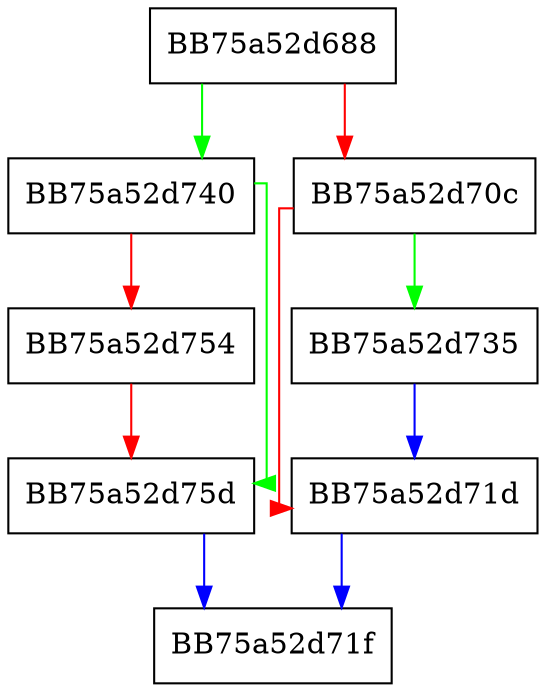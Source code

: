 digraph CreateWin32FileInstance {
  node [shape="box"];
  graph [splines=ortho];
  BB75a52d688 -> BB75a52d740 [color="green"];
  BB75a52d688 -> BB75a52d70c [color="red"];
  BB75a52d70c -> BB75a52d735 [color="green"];
  BB75a52d70c -> BB75a52d71d [color="red"];
  BB75a52d71d -> BB75a52d71f [color="blue"];
  BB75a52d735 -> BB75a52d71d [color="blue"];
  BB75a52d740 -> BB75a52d75d [color="green"];
  BB75a52d740 -> BB75a52d754 [color="red"];
  BB75a52d754 -> BB75a52d75d [color="red"];
  BB75a52d75d -> BB75a52d71f [color="blue"];
}
